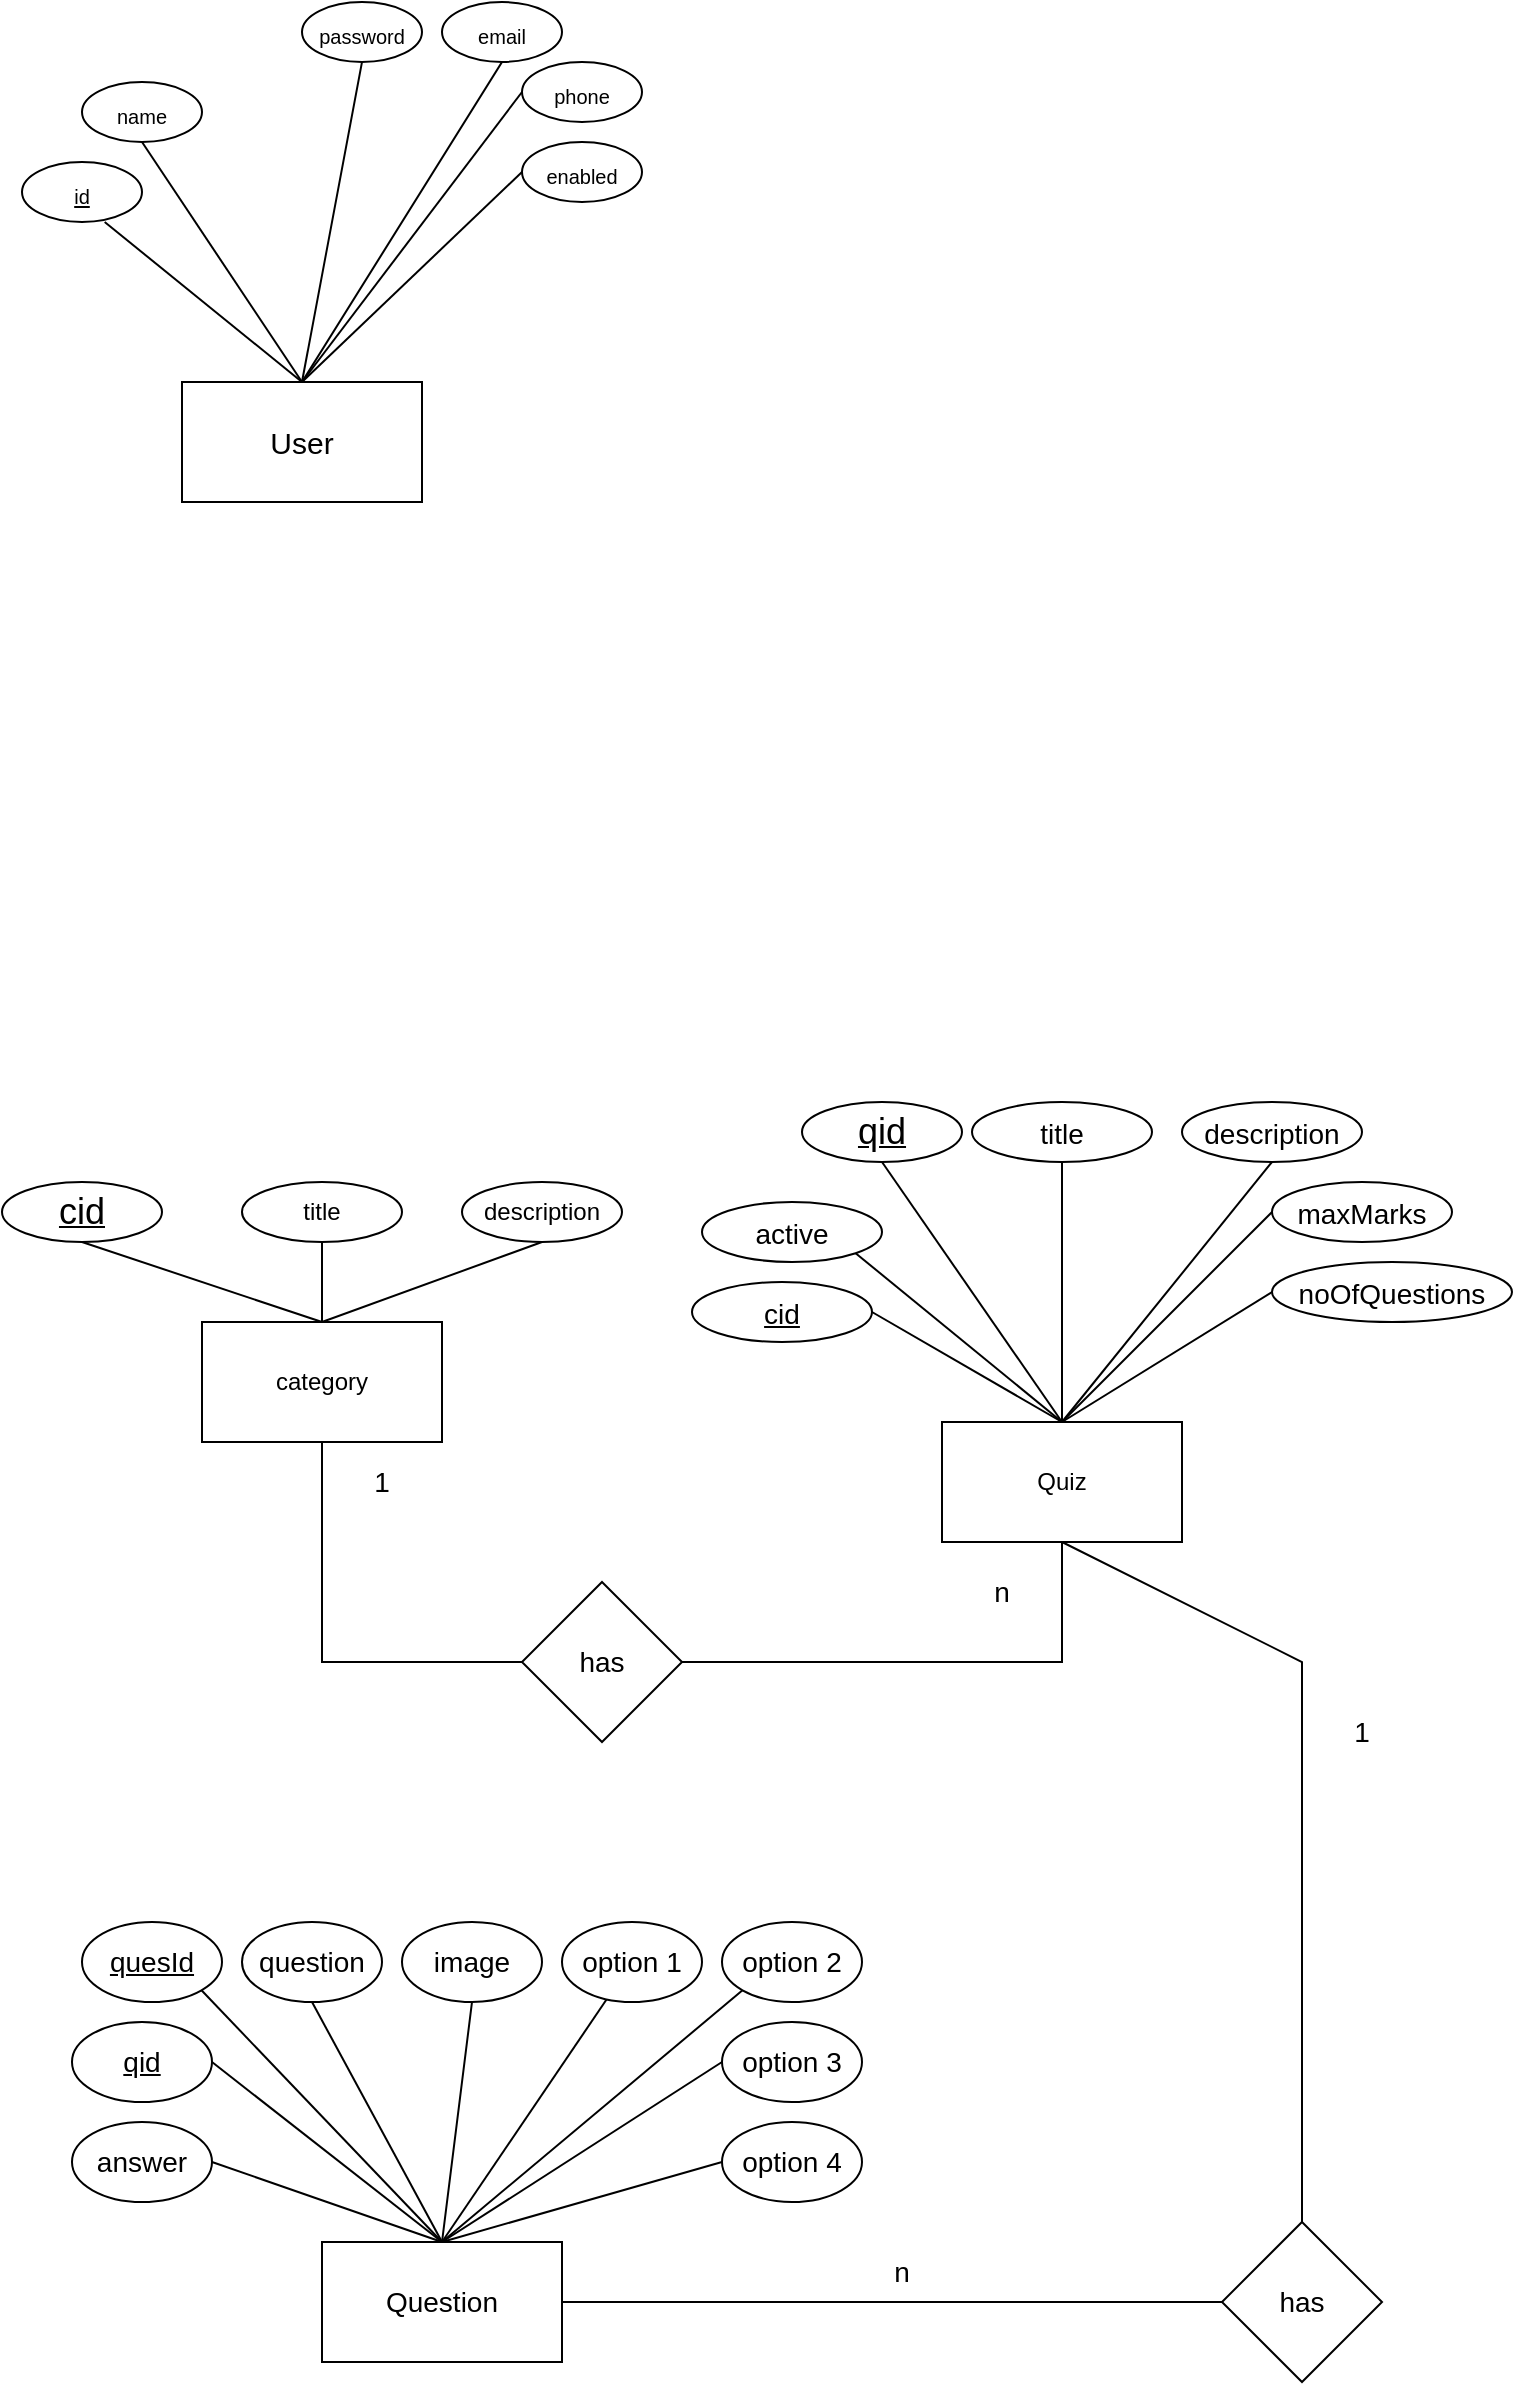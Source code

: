 <mxfile version="20.6.0" type="device"><diagram id="efGgj48oS_F_XReJEl8Y" name="Page-1"><mxGraphModel dx="1872" dy="460" grid="1" gridSize="10" guides="1" tooltips="1" connect="1" arrows="1" fold="1" page="1" pageScale="1" pageWidth="850" pageHeight="1100" math="0" shadow="0"><root><mxCell id="0"/><mxCell id="1" parent="0"/><mxCell id="HCGfmMXYaDpuIjnyYWyP-1" value="&lt;font style=&quot;font-size: 15px;&quot;&gt;User&lt;/font&gt;" style="rounded=0;whiteSpace=wrap;html=1;" parent="1" vertex="1"><mxGeometry x="80" y="200" width="120" height="60" as="geometry"/></mxCell><mxCell id="HCGfmMXYaDpuIjnyYWyP-2" value="&lt;font style=&quot;font-size: 10px;&quot;&gt;&lt;u&gt;id&lt;/u&gt;&lt;/font&gt;" style="ellipse;whiteSpace=wrap;html=1;fontSize=15;" parent="1" vertex="1"><mxGeometry y="90" width="60" height="30" as="geometry"/></mxCell><mxCell id="HCGfmMXYaDpuIjnyYWyP-6" value="" style="endArrow=none;html=1;rounded=0;fontSize=15;exitX=0.689;exitY=1;exitDx=0;exitDy=0;exitPerimeter=0;entryX=0.5;entryY=0;entryDx=0;entryDy=0;" parent="1" source="HCGfmMXYaDpuIjnyYWyP-2" target="HCGfmMXYaDpuIjnyYWyP-1" edge="1"><mxGeometry width="50" height="50" relative="1" as="geometry"><mxPoint x="380" y="260" as="sourcePoint"/><mxPoint x="430" y="210" as="targetPoint"/></mxGeometry></mxCell><mxCell id="HCGfmMXYaDpuIjnyYWyP-7" value="&lt;font style=&quot;font-size: 10px;&quot;&gt;name&lt;/font&gt;" style="ellipse;whiteSpace=wrap;html=1;fontSize=15;" parent="1" vertex="1"><mxGeometry x="30" y="50" width="60" height="30" as="geometry"/></mxCell><mxCell id="HCGfmMXYaDpuIjnyYWyP-8" value="" style="endArrow=none;html=1;rounded=0;fontSize=15;exitX=0.5;exitY=0;exitDx=0;exitDy=0;entryX=0.5;entryY=1;entryDx=0;entryDy=0;" parent="1" source="HCGfmMXYaDpuIjnyYWyP-1" target="HCGfmMXYaDpuIjnyYWyP-7" edge="1"><mxGeometry width="50" height="50" relative="1" as="geometry"><mxPoint x="380" y="260" as="sourcePoint"/><mxPoint x="430" y="210" as="targetPoint"/></mxGeometry></mxCell><mxCell id="HCGfmMXYaDpuIjnyYWyP-13" value="&lt;span style=&quot;font-size: 10px;&quot;&gt;password&lt;/span&gt;" style="ellipse;whiteSpace=wrap;html=1;fontSize=15;" parent="1" vertex="1"><mxGeometry x="140" y="10" width="60" height="30" as="geometry"/></mxCell><mxCell id="HCGfmMXYaDpuIjnyYWyP-14" value="&lt;span style=&quot;font-size: 10px;&quot;&gt;email&lt;/span&gt;" style="ellipse;whiteSpace=wrap;html=1;fontSize=15;" parent="1" vertex="1"><mxGeometry x="210" y="10" width="60" height="30" as="geometry"/></mxCell><mxCell id="HCGfmMXYaDpuIjnyYWyP-15" value="&lt;span style=&quot;font-size: 10px;&quot;&gt;phone&lt;/span&gt;" style="ellipse;whiteSpace=wrap;html=1;fontSize=15;" parent="1" vertex="1"><mxGeometry x="250" y="40" width="60" height="30" as="geometry"/></mxCell><mxCell id="HCGfmMXYaDpuIjnyYWyP-16" value="&lt;font style=&quot;font-size: 10px;&quot;&gt;enabled&lt;/font&gt;" style="ellipse;whiteSpace=wrap;html=1;fontSize=15;" parent="1" vertex="1"><mxGeometry x="250" y="80" width="60" height="30" as="geometry"/></mxCell><mxCell id="HCGfmMXYaDpuIjnyYWyP-19" value="" style="endArrow=none;html=1;rounded=0;fontSize=15;exitX=0.5;exitY=0;exitDx=0;exitDy=0;entryX=0.5;entryY=1;entryDx=0;entryDy=0;" parent="1" source="HCGfmMXYaDpuIjnyYWyP-1" target="HCGfmMXYaDpuIjnyYWyP-13" edge="1"><mxGeometry width="50" height="50" relative="1" as="geometry"><mxPoint x="150" y="210" as="sourcePoint"/><mxPoint x="120" y="60" as="targetPoint"/></mxGeometry></mxCell><mxCell id="HCGfmMXYaDpuIjnyYWyP-20" value="" style="endArrow=none;html=1;rounded=0;fontSize=15;exitX=0.5;exitY=0;exitDx=0;exitDy=0;entryX=0.5;entryY=1;entryDx=0;entryDy=0;" parent="1" source="HCGfmMXYaDpuIjnyYWyP-1" target="HCGfmMXYaDpuIjnyYWyP-14" edge="1"><mxGeometry width="50" height="50" relative="1" as="geometry"><mxPoint x="160" y="220" as="sourcePoint"/><mxPoint x="130" y="70" as="targetPoint"/></mxGeometry></mxCell><mxCell id="HCGfmMXYaDpuIjnyYWyP-22" value="" style="endArrow=none;html=1;rounded=0;fontSize=15;exitX=0.5;exitY=0;exitDx=0;exitDy=0;entryX=0;entryY=0.5;entryDx=0;entryDy=0;" parent="1" source="HCGfmMXYaDpuIjnyYWyP-1" target="HCGfmMXYaDpuIjnyYWyP-15" edge="1"><mxGeometry width="50" height="50" relative="1" as="geometry"><mxPoint x="180" y="240" as="sourcePoint"/><mxPoint x="150" y="90" as="targetPoint"/></mxGeometry></mxCell><mxCell id="HCGfmMXYaDpuIjnyYWyP-23" value="" style="endArrow=none;html=1;rounded=0;fontSize=15;exitX=0.5;exitY=0;exitDx=0;exitDy=0;entryX=0;entryY=0.5;entryDx=0;entryDy=0;" parent="1" source="HCGfmMXYaDpuIjnyYWyP-1" target="HCGfmMXYaDpuIjnyYWyP-16" edge="1"><mxGeometry width="50" height="50" relative="1" as="geometry"><mxPoint x="190" y="250" as="sourcePoint"/><mxPoint x="160" y="100" as="targetPoint"/></mxGeometry></mxCell><mxCell id="RyP-WrXGI3S3nCsiMk8W-1" value="category" style="rounded=0;whiteSpace=wrap;html=1;" vertex="1" parent="1"><mxGeometry x="90" y="670" width="120" height="60" as="geometry"/></mxCell><mxCell id="RyP-WrXGI3S3nCsiMk8W-2" value="&lt;font style=&quot;font-size: 18px;&quot;&gt;&lt;u&gt;cid&lt;/u&gt;&lt;/font&gt;" style="ellipse;whiteSpace=wrap;html=1;" vertex="1" parent="1"><mxGeometry x="-10" y="600" width="80" height="30" as="geometry"/></mxCell><mxCell id="RyP-WrXGI3S3nCsiMk8W-3" value="title" style="ellipse;whiteSpace=wrap;html=1;" vertex="1" parent="1"><mxGeometry x="110" y="600" width="80" height="30" as="geometry"/></mxCell><mxCell id="RyP-WrXGI3S3nCsiMk8W-4" value="description" style="ellipse;whiteSpace=wrap;html=1;" vertex="1" parent="1"><mxGeometry x="220" y="600" width="80" height="30" as="geometry"/></mxCell><mxCell id="RyP-WrXGI3S3nCsiMk8W-5" value="" style="endArrow=none;html=1;rounded=0;exitX=0.5;exitY=0;exitDx=0;exitDy=0;entryX=0.5;entryY=1;entryDx=0;entryDy=0;" edge="1" parent="1" source="RyP-WrXGI3S3nCsiMk8W-1" target="RyP-WrXGI3S3nCsiMk8W-2"><mxGeometry width="50" height="50" relative="1" as="geometry"><mxPoint x="400" y="610" as="sourcePoint"/><mxPoint x="450" y="560" as="targetPoint"/></mxGeometry></mxCell><mxCell id="RyP-WrXGI3S3nCsiMk8W-6" value="" style="endArrow=none;html=1;rounded=0;exitX=0.5;exitY=0;exitDx=0;exitDy=0;entryX=0.5;entryY=1;entryDx=0;entryDy=0;" edge="1" parent="1" source="RyP-WrXGI3S3nCsiMk8W-1" target="RyP-WrXGI3S3nCsiMk8W-3"><mxGeometry width="50" height="50" relative="1" as="geometry"><mxPoint x="150" y="680" as="sourcePoint"/><mxPoint x="64" y="637" as="targetPoint"/></mxGeometry></mxCell><mxCell id="RyP-WrXGI3S3nCsiMk8W-7" value="" style="endArrow=none;html=1;rounded=0;exitX=0.5;exitY=1;exitDx=0;exitDy=0;entryX=0.5;entryY=0;entryDx=0;entryDy=0;" edge="1" parent="1" source="RyP-WrXGI3S3nCsiMk8W-4" target="RyP-WrXGI3S3nCsiMk8W-1"><mxGeometry width="50" height="50" relative="1" as="geometry"><mxPoint x="160" y="690" as="sourcePoint"/><mxPoint x="74" y="647" as="targetPoint"/></mxGeometry></mxCell><mxCell id="RyP-WrXGI3S3nCsiMk8W-8" value="Quiz" style="rounded=0;whiteSpace=wrap;html=1;" vertex="1" parent="1"><mxGeometry x="460" y="720" width="120" height="60" as="geometry"/></mxCell><mxCell id="RyP-WrXGI3S3nCsiMk8W-9" value="&lt;font style=&quot;font-size: 18px;&quot;&gt;&lt;u&gt;qid&lt;/u&gt;&lt;/font&gt;" style="ellipse;whiteSpace=wrap;html=1;" vertex="1" parent="1"><mxGeometry x="390" y="560" width="80" height="30" as="geometry"/></mxCell><mxCell id="RyP-WrXGI3S3nCsiMk8W-10" value="" style="endArrow=none;html=1;rounded=0;fontSize=18;exitX=0.5;exitY=0;exitDx=0;exitDy=0;entryX=0.5;entryY=1;entryDx=0;entryDy=0;" edge="1" parent="1" source="RyP-WrXGI3S3nCsiMk8W-8" target="RyP-WrXGI3S3nCsiMk8W-9"><mxGeometry width="50" height="50" relative="1" as="geometry"><mxPoint x="400" y="610" as="sourcePoint"/><mxPoint x="450" y="560" as="targetPoint"/></mxGeometry></mxCell><mxCell id="RyP-WrXGI3S3nCsiMk8W-11" value="&lt;font style=&quot;font-size: 14px;&quot;&gt;title&lt;/font&gt;" style="ellipse;whiteSpace=wrap;html=1;fontSize=18;" vertex="1" parent="1"><mxGeometry x="475" y="560" width="90" height="30" as="geometry"/></mxCell><mxCell id="RyP-WrXGI3S3nCsiMk8W-14" value="&lt;font style=&quot;font-size: 14px;&quot;&gt;description&lt;/font&gt;" style="ellipse;whiteSpace=wrap;html=1;fontSize=18;" vertex="1" parent="1"><mxGeometry x="580" y="560" width="90" height="30" as="geometry"/></mxCell><mxCell id="RyP-WrXGI3S3nCsiMk8W-15" value="&lt;font style=&quot;font-size: 14px;&quot;&gt;maxMarks&lt;/font&gt;" style="ellipse;whiteSpace=wrap;html=1;fontSize=18;" vertex="1" parent="1"><mxGeometry x="625" y="600" width="90" height="30" as="geometry"/></mxCell><mxCell id="RyP-WrXGI3S3nCsiMk8W-16" value="&lt;font style=&quot;font-size: 14px;&quot;&gt;noOfQuestions&lt;/font&gt;" style="ellipse;whiteSpace=wrap;html=1;fontSize=18;" vertex="1" parent="1"><mxGeometry x="625" y="640" width="120" height="30" as="geometry"/></mxCell><mxCell id="RyP-WrXGI3S3nCsiMk8W-17" value="&lt;font style=&quot;font-size: 14px;&quot;&gt;active&lt;/font&gt;" style="ellipse;whiteSpace=wrap;html=1;fontSize=18;" vertex="1" parent="1"><mxGeometry x="340" y="610" width="90" height="30" as="geometry"/></mxCell><mxCell id="RyP-WrXGI3S3nCsiMk8W-18" value="" style="endArrow=none;html=1;rounded=0;fontSize=14;exitX=0.5;exitY=0;exitDx=0;exitDy=0;entryX=0.5;entryY=1;entryDx=0;entryDy=0;" edge="1" parent="1" source="RyP-WrXGI3S3nCsiMk8W-8" target="RyP-WrXGI3S3nCsiMk8W-11"><mxGeometry width="50" height="50" relative="1" as="geometry"><mxPoint x="400" y="610" as="sourcePoint"/><mxPoint x="450" y="560" as="targetPoint"/></mxGeometry></mxCell><mxCell id="RyP-WrXGI3S3nCsiMk8W-19" value="" style="endArrow=none;html=1;rounded=0;fontSize=14;entryX=0.5;entryY=1;entryDx=0;entryDy=0;" edge="1" parent="1" target="RyP-WrXGI3S3nCsiMk8W-14"><mxGeometry width="50" height="50" relative="1" as="geometry"><mxPoint x="520" y="720" as="sourcePoint"/><mxPoint x="555" y="600" as="targetPoint"/></mxGeometry></mxCell><mxCell id="RyP-WrXGI3S3nCsiMk8W-20" value="" style="endArrow=none;html=1;rounded=0;fontSize=14;entryX=0;entryY=0.5;entryDx=0;entryDy=0;" edge="1" parent="1" target="RyP-WrXGI3S3nCsiMk8W-15"><mxGeometry width="50" height="50" relative="1" as="geometry"><mxPoint x="520" y="720" as="sourcePoint"/><mxPoint x="565" y="610" as="targetPoint"/></mxGeometry></mxCell><mxCell id="RyP-WrXGI3S3nCsiMk8W-21" value="" style="endArrow=none;html=1;rounded=0;fontSize=14;entryX=0;entryY=0.5;entryDx=0;entryDy=0;exitX=0.5;exitY=0;exitDx=0;exitDy=0;" edge="1" parent="1" source="RyP-WrXGI3S3nCsiMk8W-8" target="RyP-WrXGI3S3nCsiMk8W-16"><mxGeometry width="50" height="50" relative="1" as="geometry"><mxPoint x="520" y="665" as="sourcePoint"/><mxPoint x="575" y="620" as="targetPoint"/></mxGeometry></mxCell><mxCell id="RyP-WrXGI3S3nCsiMk8W-22" value="" style="endArrow=none;html=1;rounded=0;fontSize=14;exitX=1;exitY=1;exitDx=0;exitDy=0;entryX=0.5;entryY=0;entryDx=0;entryDy=0;" edge="1" parent="1" source="RyP-WrXGI3S3nCsiMk8W-17" target="RyP-WrXGI3S3nCsiMk8W-8"><mxGeometry width="50" height="50" relative="1" as="geometry"><mxPoint x="560" y="710" as="sourcePoint"/><mxPoint x="585" y="630" as="targetPoint"/></mxGeometry></mxCell><mxCell id="RyP-WrXGI3S3nCsiMk8W-23" value="&lt;font style=&quot;font-size: 14px;&quot;&gt;&lt;u&gt;cid&lt;/u&gt;&lt;/font&gt;" style="ellipse;whiteSpace=wrap;html=1;fontSize=18;" vertex="1" parent="1"><mxGeometry x="335" y="650" width="90" height="30" as="geometry"/></mxCell><mxCell id="RyP-WrXGI3S3nCsiMk8W-24" value="" style="endArrow=none;html=1;rounded=0;fontSize=14;entryX=1;entryY=0.5;entryDx=0;entryDy=0;" edge="1" parent="1" target="RyP-WrXGI3S3nCsiMk8W-23"><mxGeometry width="50" height="50" relative="1" as="geometry"><mxPoint x="520" y="720" as="sourcePoint"/><mxPoint x="530" y="600" as="targetPoint"/></mxGeometry></mxCell><mxCell id="RyP-WrXGI3S3nCsiMk8W-25" value="has" style="rhombus;whiteSpace=wrap;html=1;fontSize=14;" vertex="1" parent="1"><mxGeometry x="250" y="800" width="80" height="80" as="geometry"/></mxCell><mxCell id="RyP-WrXGI3S3nCsiMk8W-26" value="" style="endArrow=none;html=1;rounded=0;fontSize=14;exitX=1;exitY=0.5;exitDx=0;exitDy=0;entryX=0.5;entryY=1;entryDx=0;entryDy=0;" edge="1" parent="1" source="RyP-WrXGI3S3nCsiMk8W-25" target="RyP-WrXGI3S3nCsiMk8W-8"><mxGeometry width="50" height="50" relative="1" as="geometry"><mxPoint x="400" y="810" as="sourcePoint"/><mxPoint x="450" y="760" as="targetPoint"/><Array as="points"><mxPoint x="520" y="840"/></Array></mxGeometry></mxCell><mxCell id="RyP-WrXGI3S3nCsiMk8W-28" value="" style="endArrow=none;html=1;rounded=0;fontSize=14;entryX=0.5;entryY=1;entryDx=0;entryDy=0;exitX=0;exitY=0.5;exitDx=0;exitDy=0;" edge="1" parent="1" source="RyP-WrXGI3S3nCsiMk8W-25" target="RyP-WrXGI3S3nCsiMk8W-1"><mxGeometry width="50" height="50" relative="1" as="geometry"><mxPoint x="115" y="820" as="sourcePoint"/><mxPoint x="165" y="770" as="targetPoint"/><Array as="points"><mxPoint x="150" y="840"/></Array></mxGeometry></mxCell><mxCell id="RyP-WrXGI3S3nCsiMk8W-29" value="1" style="text;html=1;strokeColor=none;fillColor=none;align=center;verticalAlign=middle;whiteSpace=wrap;rounded=0;fontSize=14;" vertex="1" parent="1"><mxGeometry x="150" y="735" width="60" height="30" as="geometry"/></mxCell><mxCell id="RyP-WrXGI3S3nCsiMk8W-30" value="n" style="text;html=1;strokeColor=none;fillColor=none;align=center;verticalAlign=middle;whiteSpace=wrap;rounded=0;fontSize=14;" vertex="1" parent="1"><mxGeometry x="460" y="790" width="60" height="30" as="geometry"/></mxCell><mxCell id="RyP-WrXGI3S3nCsiMk8W-31" value="Question" style="rounded=0;whiteSpace=wrap;html=1;fontSize=14;" vertex="1" parent="1"><mxGeometry x="150" y="1130" width="120" height="60" as="geometry"/></mxCell><mxCell id="RyP-WrXGI3S3nCsiMk8W-32" value="&lt;u&gt;quesId&lt;/u&gt;" style="ellipse;whiteSpace=wrap;html=1;fontSize=14;" vertex="1" parent="1"><mxGeometry x="30" y="970" width="70" height="40" as="geometry"/></mxCell><mxCell id="RyP-WrXGI3S3nCsiMk8W-33" value="question" style="ellipse;whiteSpace=wrap;html=1;fontSize=14;" vertex="1" parent="1"><mxGeometry x="110" y="970" width="70" height="40" as="geometry"/></mxCell><mxCell id="RyP-WrXGI3S3nCsiMk8W-34" value="image" style="ellipse;whiteSpace=wrap;html=1;fontSize=14;" vertex="1" parent="1"><mxGeometry x="190" y="970" width="70" height="40" as="geometry"/></mxCell><mxCell id="RyP-WrXGI3S3nCsiMk8W-35" value="option 3" style="ellipse;whiteSpace=wrap;html=1;fontSize=14;" vertex="1" parent="1"><mxGeometry x="350" y="1020" width="70" height="40" as="geometry"/></mxCell><mxCell id="RyP-WrXGI3S3nCsiMk8W-36" value="&lt;u&gt;qid&lt;/u&gt;" style="ellipse;whiteSpace=wrap;html=1;fontSize=14;" vertex="1" parent="1"><mxGeometry x="25" y="1020" width="70" height="40" as="geometry"/></mxCell><mxCell id="RyP-WrXGI3S3nCsiMk8W-37" value="option 2" style="ellipse;whiteSpace=wrap;html=1;fontSize=14;" vertex="1" parent="1"><mxGeometry x="350" y="970" width="70" height="40" as="geometry"/></mxCell><mxCell id="RyP-WrXGI3S3nCsiMk8W-38" value="option 1" style="ellipse;whiteSpace=wrap;html=1;fontSize=14;" vertex="1" parent="1"><mxGeometry x="270" y="970" width="70" height="40" as="geometry"/></mxCell><mxCell id="RyP-WrXGI3S3nCsiMk8W-39" value="answer" style="ellipse;whiteSpace=wrap;html=1;fontSize=14;" vertex="1" parent="1"><mxGeometry x="25" y="1070" width="70" height="40" as="geometry"/></mxCell><mxCell id="RyP-WrXGI3S3nCsiMk8W-40" value="option 4" style="ellipse;whiteSpace=wrap;html=1;fontSize=14;" vertex="1" parent="1"><mxGeometry x="350" y="1070" width="70" height="40" as="geometry"/></mxCell><mxCell id="RyP-WrXGI3S3nCsiMk8W-41" value="" style="endArrow=none;html=1;rounded=0;fontSize=14;entryX=1;entryY=1;entryDx=0;entryDy=0;exitX=0.5;exitY=0;exitDx=0;exitDy=0;" edge="1" parent="1" source="RyP-WrXGI3S3nCsiMk8W-31" target="RyP-WrXGI3S3nCsiMk8W-32"><mxGeometry width="50" height="50" relative="1" as="geometry"><mxPoint x="410" y="1030" as="sourcePoint"/><mxPoint x="460" y="980" as="targetPoint"/></mxGeometry></mxCell><mxCell id="RyP-WrXGI3S3nCsiMk8W-44" value="" style="endArrow=none;html=1;rounded=0;fontSize=14;entryX=1;entryY=0.5;entryDx=0;entryDy=0;" edge="1" parent="1" target="RyP-WrXGI3S3nCsiMk8W-36"><mxGeometry width="50" height="50" relative="1" as="geometry"><mxPoint x="210" y="1130" as="sourcePoint"/><mxPoint x="99.749" y="1014.142" as="targetPoint"/></mxGeometry></mxCell><mxCell id="RyP-WrXGI3S3nCsiMk8W-45" value="" style="endArrow=none;html=1;rounded=0;fontSize=14;entryX=0.5;entryY=1;entryDx=0;entryDy=0;" edge="1" parent="1" target="RyP-WrXGI3S3nCsiMk8W-34"><mxGeometry width="50" height="50" relative="1" as="geometry"><mxPoint x="210" y="1130" as="sourcePoint"/><mxPoint x="109.749" y="1024.142" as="targetPoint"/></mxGeometry></mxCell><mxCell id="RyP-WrXGI3S3nCsiMk8W-46" value="" style="endArrow=none;html=1;rounded=0;fontSize=14;entryX=0.5;entryY=1;entryDx=0;entryDy=0;exitX=0.5;exitY=0;exitDx=0;exitDy=0;" edge="1" parent="1" source="RyP-WrXGI3S3nCsiMk8W-31" target="RyP-WrXGI3S3nCsiMk8W-33"><mxGeometry width="50" height="50" relative="1" as="geometry"><mxPoint x="240" y="1150" as="sourcePoint"/><mxPoint x="119.749" y="1034.142" as="targetPoint"/></mxGeometry></mxCell><mxCell id="RyP-WrXGI3S3nCsiMk8W-47" value="" style="endArrow=none;html=1;rounded=0;fontSize=14;entryX=0;entryY=1;entryDx=0;entryDy=0;exitX=0.5;exitY=0;exitDx=0;exitDy=0;" edge="1" parent="1" source="RyP-WrXGI3S3nCsiMk8W-31" target="RyP-WrXGI3S3nCsiMk8W-37"><mxGeometry width="50" height="50" relative="1" as="geometry"><mxPoint x="250" y="1160" as="sourcePoint"/><mxPoint x="129.749" y="1044.142" as="targetPoint"/></mxGeometry></mxCell><mxCell id="RyP-WrXGI3S3nCsiMk8W-48" value="" style="endArrow=none;html=1;rounded=0;fontSize=14;entryX=0;entryY=0.5;entryDx=0;entryDy=0;exitX=0.5;exitY=0;exitDx=0;exitDy=0;" edge="1" parent="1" source="RyP-WrXGI3S3nCsiMk8W-31" target="RyP-WrXGI3S3nCsiMk8W-40"><mxGeometry width="50" height="50" relative="1" as="geometry"><mxPoint x="260" y="1170" as="sourcePoint"/><mxPoint x="139.749" y="1054.142" as="targetPoint"/></mxGeometry></mxCell><mxCell id="RyP-WrXGI3S3nCsiMk8W-49" value="" style="endArrow=none;html=1;rounded=0;fontSize=14;entryX=0;entryY=0.5;entryDx=0;entryDy=0;" edge="1" parent="1" target="RyP-WrXGI3S3nCsiMk8W-35"><mxGeometry width="50" height="50" relative="1" as="geometry"><mxPoint x="210" y="1130" as="sourcePoint"/><mxPoint x="149.749" y="1064.142" as="targetPoint"/></mxGeometry></mxCell><mxCell id="RyP-WrXGI3S3nCsiMk8W-50" value="" style="endArrow=none;html=1;rounded=0;fontSize=14;entryX=1;entryY=0.5;entryDx=0;entryDy=0;" edge="1" parent="1" target="RyP-WrXGI3S3nCsiMk8W-39"><mxGeometry width="50" height="50" relative="1" as="geometry"><mxPoint x="210" y="1130" as="sourcePoint"/><mxPoint x="159.749" y="1074.142" as="targetPoint"/></mxGeometry></mxCell><mxCell id="RyP-WrXGI3S3nCsiMk8W-51" value="" style="endArrow=none;html=1;rounded=0;fontSize=14;" edge="1" parent="1" target="RyP-WrXGI3S3nCsiMk8W-38"><mxGeometry width="50" height="50" relative="1" as="geometry"><mxPoint x="210" y="1130" as="sourcePoint"/><mxPoint x="169.749" y="1084.142" as="targetPoint"/></mxGeometry></mxCell><mxCell id="RyP-WrXGI3S3nCsiMk8W-52" value="has" style="rhombus;whiteSpace=wrap;html=1;fontSize=14;" vertex="1" parent="1"><mxGeometry x="600" y="1120" width="80" height="80" as="geometry"/></mxCell><mxCell id="RyP-WrXGI3S3nCsiMk8W-53" value="" style="endArrow=none;html=1;rounded=0;fontSize=14;entryX=0.5;entryY=1;entryDx=0;entryDy=0;exitX=0.5;exitY=0;exitDx=0;exitDy=0;" edge="1" parent="1" source="RyP-WrXGI3S3nCsiMk8W-52" target="RyP-WrXGI3S3nCsiMk8W-8"><mxGeometry width="50" height="50" relative="1" as="geometry"><mxPoint x="410" y="1030" as="sourcePoint"/><mxPoint x="460" y="980" as="targetPoint"/><Array as="points"><mxPoint x="640" y="840"/></Array></mxGeometry></mxCell><mxCell id="RyP-WrXGI3S3nCsiMk8W-54" value="" style="endArrow=none;html=1;rounded=0;fontSize=14;exitX=1;exitY=0.5;exitDx=0;exitDy=0;entryX=0;entryY=0.5;entryDx=0;entryDy=0;" edge="1" parent="1" source="RyP-WrXGI3S3nCsiMk8W-31" target="RyP-WrXGI3S3nCsiMk8W-52"><mxGeometry width="50" height="50" relative="1" as="geometry"><mxPoint x="410" y="1030" as="sourcePoint"/><mxPoint x="460" y="980" as="targetPoint"/></mxGeometry></mxCell><mxCell id="RyP-WrXGI3S3nCsiMk8W-55" value="1" style="text;html=1;strokeColor=none;fillColor=none;align=center;verticalAlign=middle;whiteSpace=wrap;rounded=0;fontSize=14;" vertex="1" parent="1"><mxGeometry x="640" y="860" width="60" height="30" as="geometry"/></mxCell><mxCell id="RyP-WrXGI3S3nCsiMk8W-56" value="n" style="text;html=1;strokeColor=none;fillColor=none;align=center;verticalAlign=middle;whiteSpace=wrap;rounded=0;fontSize=14;" vertex="1" parent="1"><mxGeometry x="410" y="1130" width="60" height="30" as="geometry"/></mxCell></root></mxGraphModel></diagram></mxfile>